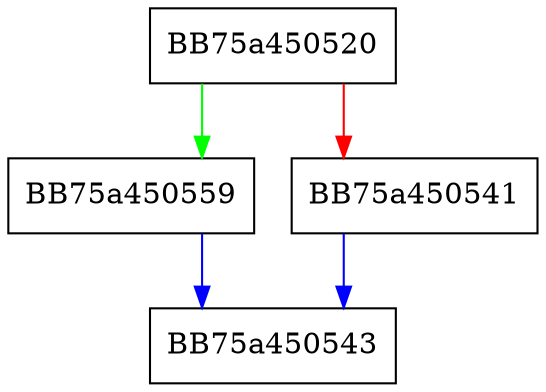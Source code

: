 digraph FlushLookUpTableBucket {
  node [shape="box"];
  graph [splines=ortho];
  BB75a450520 -> BB75a450559 [color="green"];
  BB75a450520 -> BB75a450541 [color="red"];
  BB75a450541 -> BB75a450543 [color="blue"];
  BB75a450559 -> BB75a450543 [color="blue"];
}